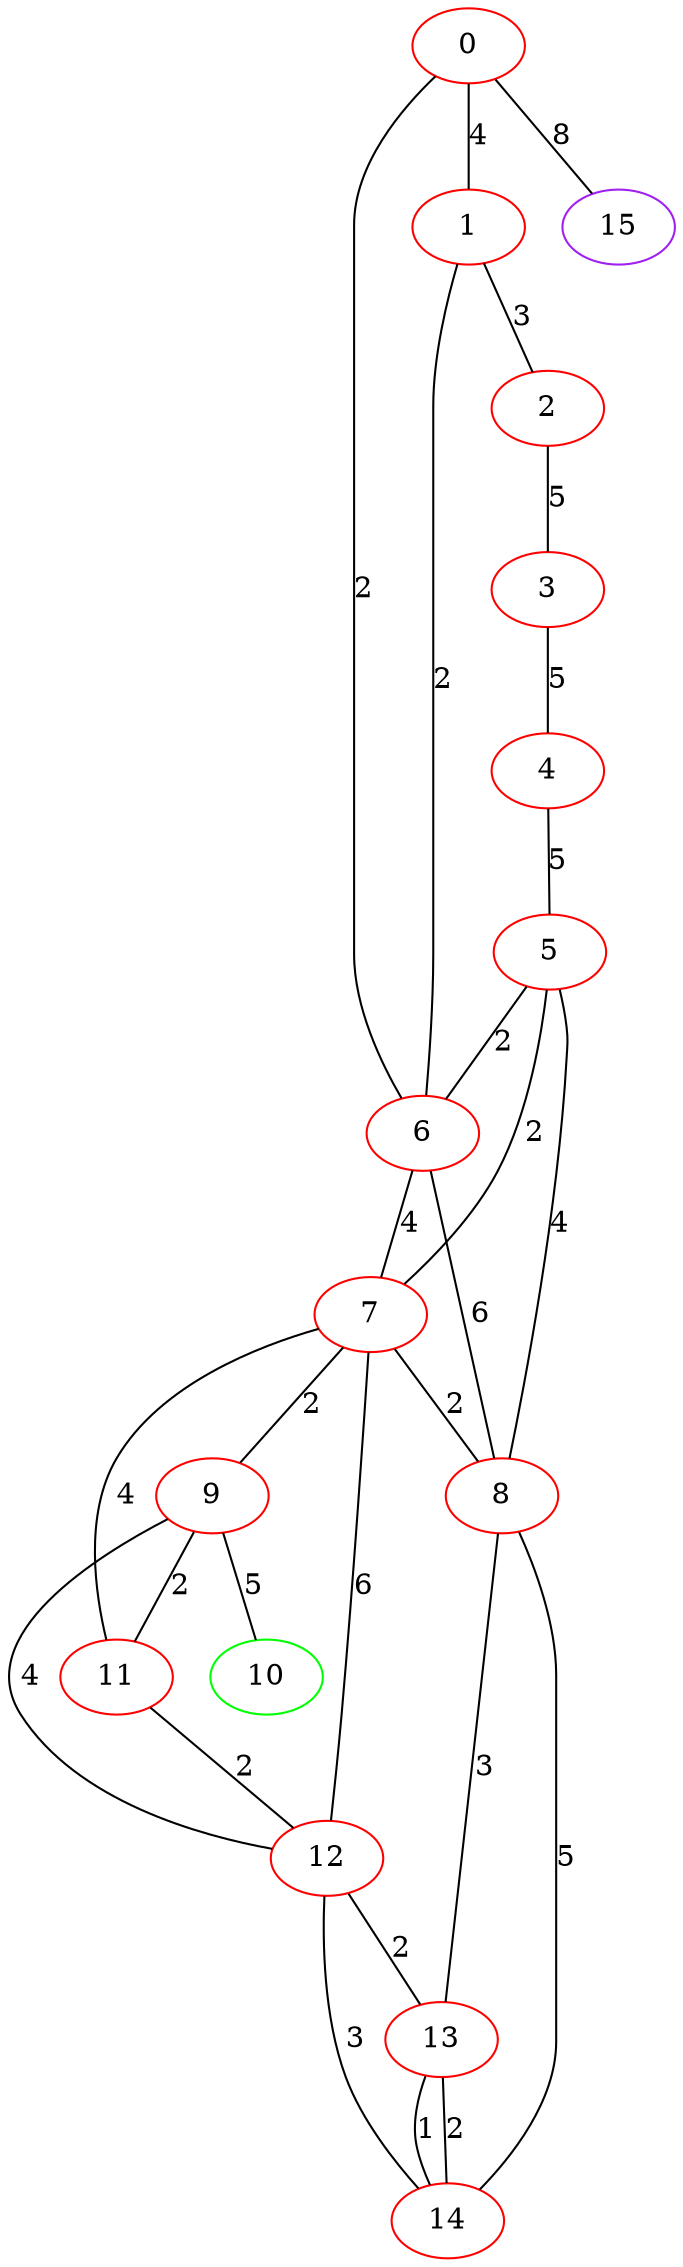 graph "" {
0 [color=red, weight=1];
1 [color=red, weight=1];
2 [color=red, weight=1];
3 [color=red, weight=1];
4 [color=red, weight=1];
5 [color=red, weight=1];
6 [color=red, weight=1];
7 [color=red, weight=1];
8 [color=red, weight=1];
9 [color=red, weight=1];
10 [color=green, weight=2];
11 [color=red, weight=1];
12 [color=red, weight=1];
13 [color=red, weight=1];
14 [color=red, weight=1];
15 [color=purple, weight=4];
0 -- 1  [key=0, label=4];
0 -- 6  [key=0, label=2];
0 -- 15  [key=0, label=8];
1 -- 2  [key=0, label=3];
1 -- 6  [key=0, label=2];
2 -- 3  [key=0, label=5];
3 -- 4  [key=0, label=5];
4 -- 5  [key=0, label=5];
5 -- 8  [key=0, label=4];
5 -- 6  [key=0, label=2];
5 -- 7  [key=0, label=2];
6 -- 8  [key=0, label=6];
6 -- 7  [key=0, label=4];
7 -- 8  [key=0, label=2];
7 -- 9  [key=0, label=2];
7 -- 11  [key=0, label=4];
7 -- 12  [key=0, label=6];
8 -- 14  [key=0, label=5];
8 -- 13  [key=0, label=3];
9 -- 10  [key=0, label=5];
9 -- 11  [key=0, label=2];
9 -- 12  [key=0, label=4];
11 -- 12  [key=0, label=2];
12 -- 13  [key=0, label=2];
12 -- 14  [key=0, label=3];
13 -- 14  [key=0, label=1];
13 -- 14  [key=1, label=2];
}
